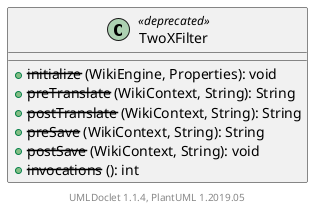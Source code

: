 @startuml

    class TwoXFilter <<deprecated>> [[TwoXFilter.html]] {
        + --initialize-- (WikiEngine, Properties): void
        + --preTranslate-- (WikiContext, String): String
        + --postTranslate-- (WikiContext, String): String
        + --preSave-- (WikiContext, String): String
        + --postSave-- (WikiContext, String): void
        + --invocations-- (): int
    }


    center footer UMLDoclet 1.1.4, PlantUML 1.2019.05
@enduml

